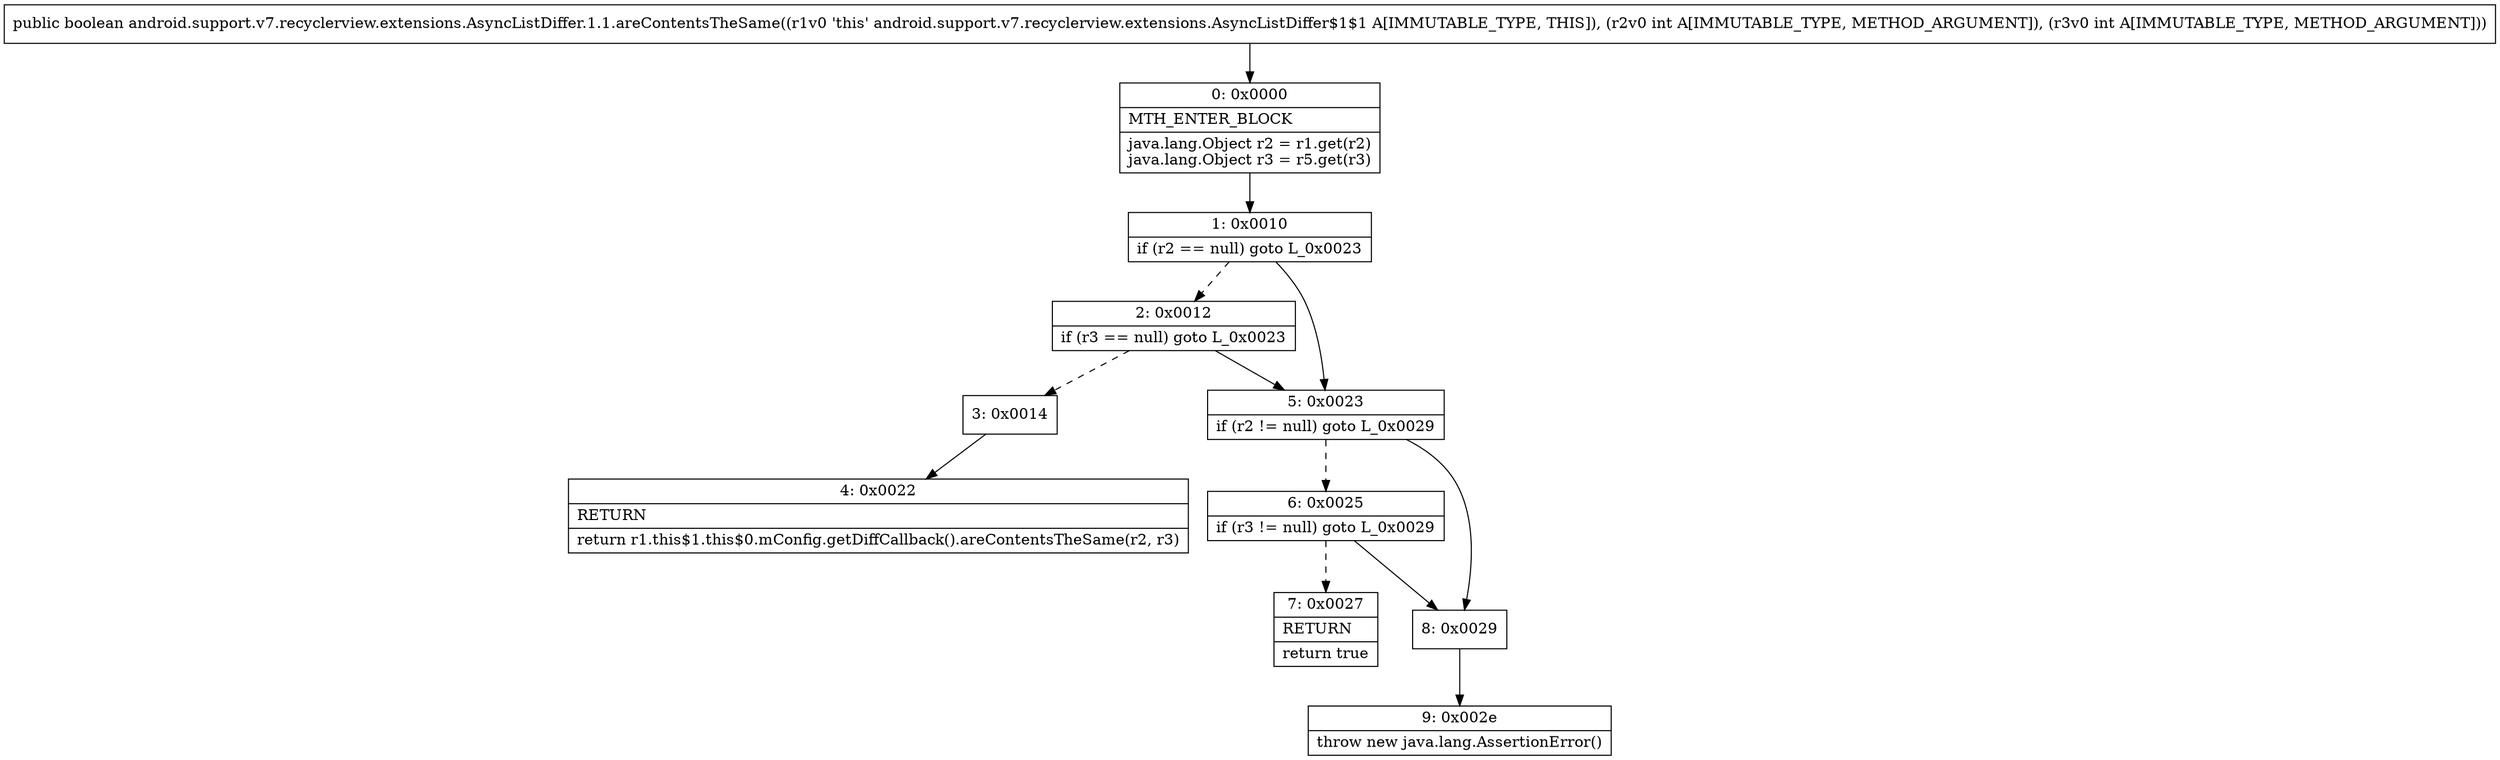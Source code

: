 digraph "CFG forandroid.support.v7.recyclerview.extensions.AsyncListDiffer.1.1.areContentsTheSame(II)Z" {
Node_0 [shape=record,label="{0\:\ 0x0000|MTH_ENTER_BLOCK\l|java.lang.Object r2 = r1.get(r2)\ljava.lang.Object r3 = r5.get(r3)\l}"];
Node_1 [shape=record,label="{1\:\ 0x0010|if (r2 == null) goto L_0x0023\l}"];
Node_2 [shape=record,label="{2\:\ 0x0012|if (r3 == null) goto L_0x0023\l}"];
Node_3 [shape=record,label="{3\:\ 0x0014}"];
Node_4 [shape=record,label="{4\:\ 0x0022|RETURN\l|return r1.this$1.this$0.mConfig.getDiffCallback().areContentsTheSame(r2, r3)\l}"];
Node_5 [shape=record,label="{5\:\ 0x0023|if (r2 != null) goto L_0x0029\l}"];
Node_6 [shape=record,label="{6\:\ 0x0025|if (r3 != null) goto L_0x0029\l}"];
Node_7 [shape=record,label="{7\:\ 0x0027|RETURN\l|return true\l}"];
Node_8 [shape=record,label="{8\:\ 0x0029}"];
Node_9 [shape=record,label="{9\:\ 0x002e|throw new java.lang.AssertionError()\l}"];
MethodNode[shape=record,label="{public boolean android.support.v7.recyclerview.extensions.AsyncListDiffer.1.1.areContentsTheSame((r1v0 'this' android.support.v7.recyclerview.extensions.AsyncListDiffer$1$1 A[IMMUTABLE_TYPE, THIS]), (r2v0 int A[IMMUTABLE_TYPE, METHOD_ARGUMENT]), (r3v0 int A[IMMUTABLE_TYPE, METHOD_ARGUMENT])) }"];
MethodNode -> Node_0;
Node_0 -> Node_1;
Node_1 -> Node_2[style=dashed];
Node_1 -> Node_5;
Node_2 -> Node_3[style=dashed];
Node_2 -> Node_5;
Node_3 -> Node_4;
Node_5 -> Node_6[style=dashed];
Node_5 -> Node_8;
Node_6 -> Node_7[style=dashed];
Node_6 -> Node_8;
Node_8 -> Node_9;
}

